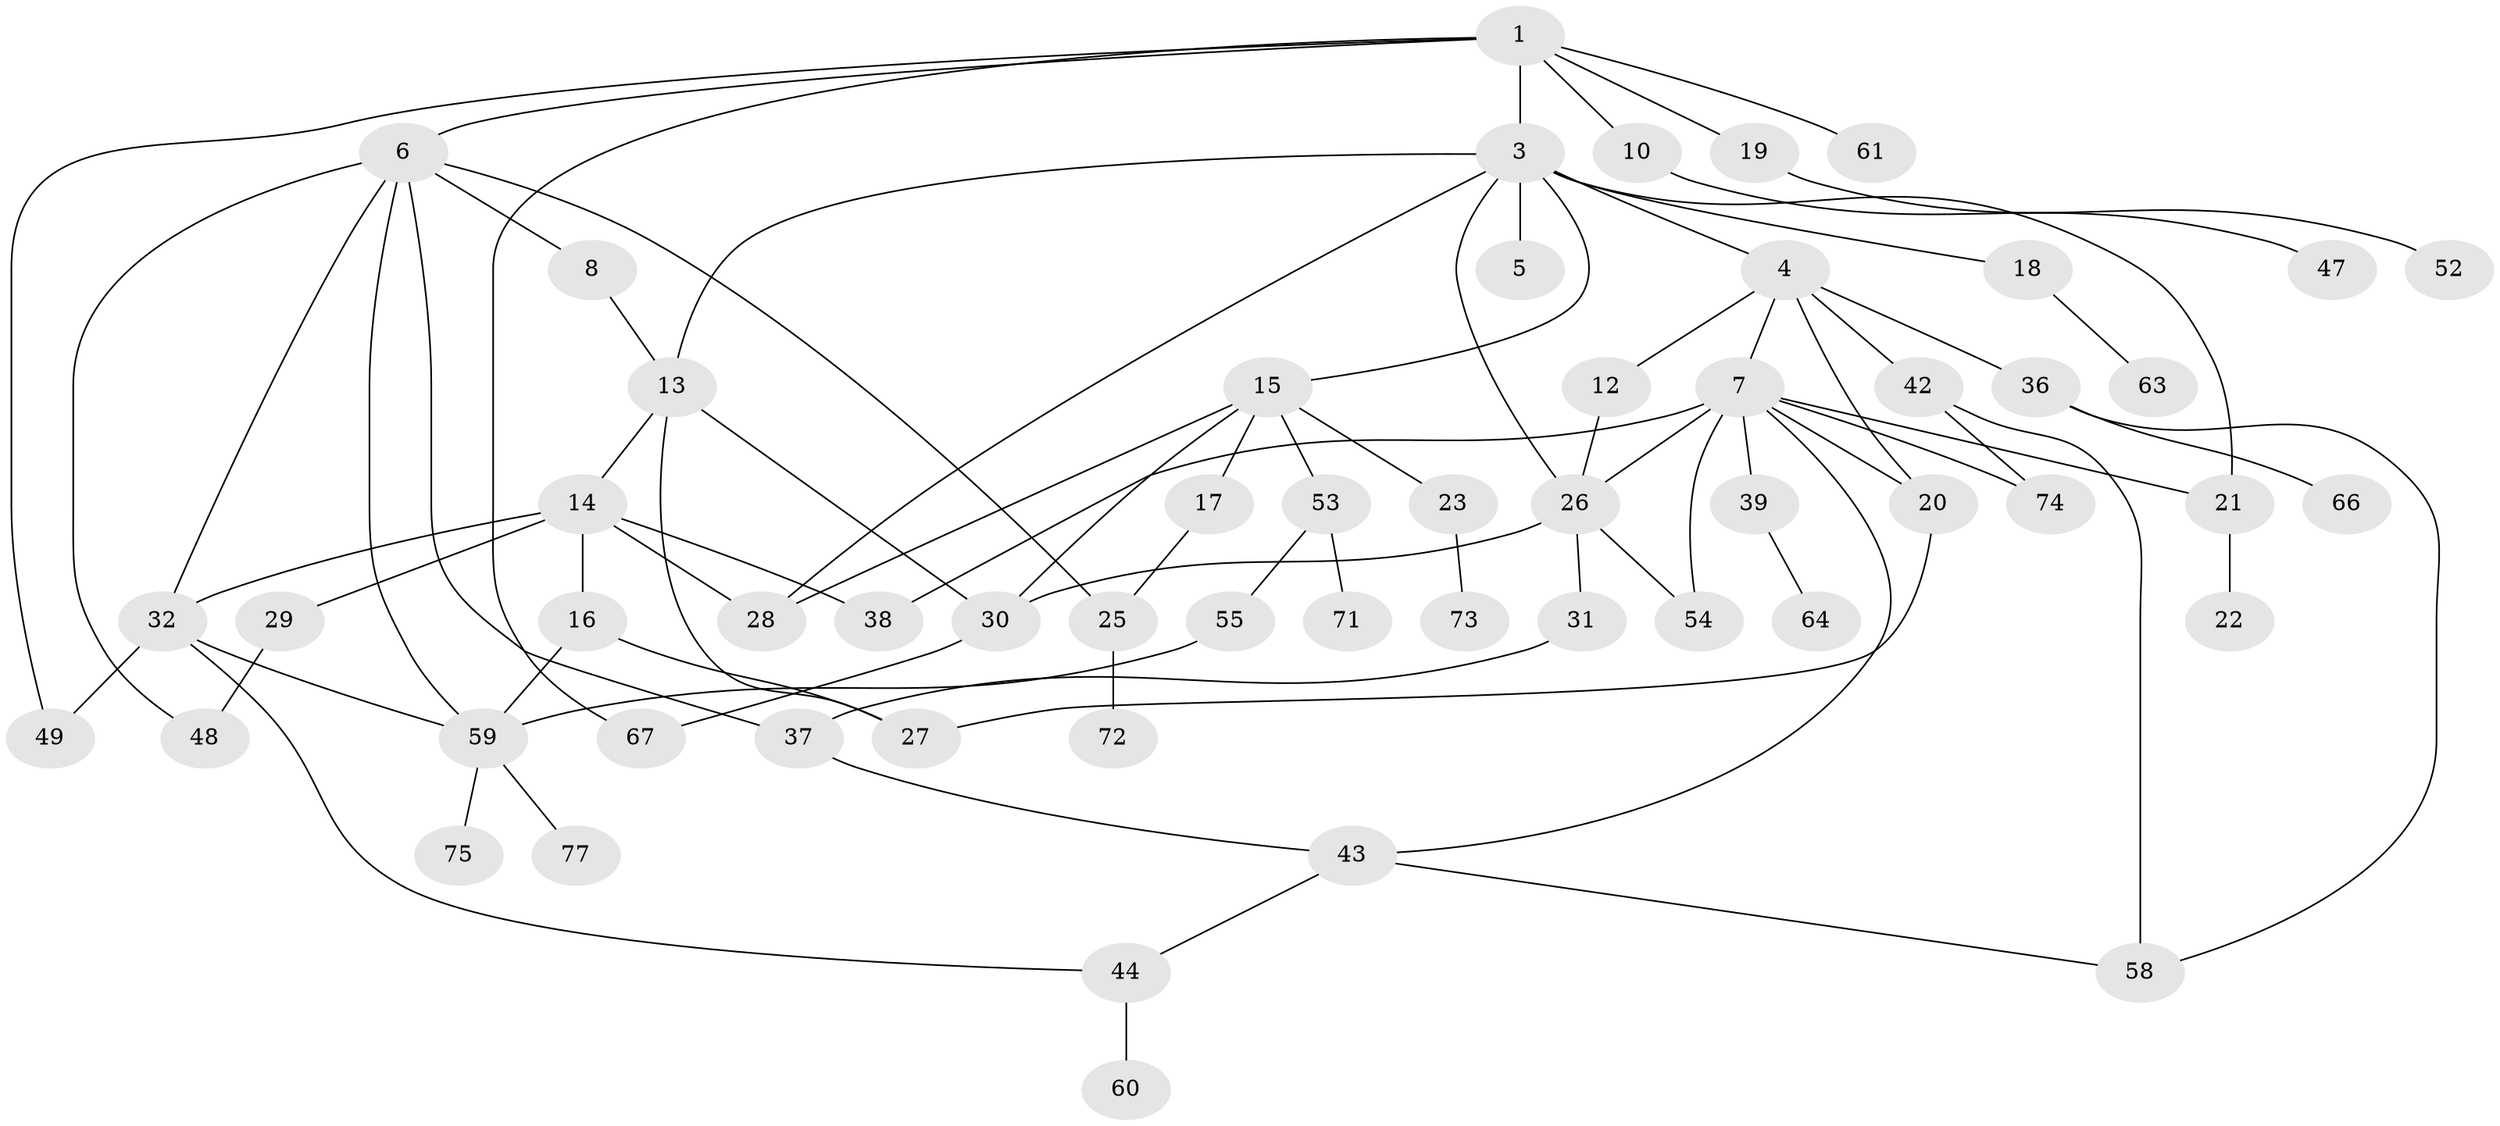 // Generated by graph-tools (version 1.1) at 2025/23/03/03/25 07:23:33]
// undirected, 56 vertices, 82 edges
graph export_dot {
graph [start="1"]
  node [color=gray90,style=filled];
  1 [super="+2"];
  3 [super="+9"];
  4 [super="+76"];
  5 [super="+35"];
  6 [super="+46"];
  7 [super="+24"];
  8;
  10 [super="+11"];
  12 [super="+51"];
  13 [super="+40"];
  14;
  15 [super="+33"];
  16;
  17;
  18;
  19;
  20 [super="+79"];
  21 [super="+65"];
  22;
  23;
  25;
  26 [super="+34"];
  27 [super="+62"];
  28 [super="+41"];
  29;
  30 [super="+81"];
  31 [super="+57"];
  32 [super="+78"];
  36;
  37 [super="+69"];
  38;
  39 [super="+50"];
  42;
  43;
  44 [super="+45"];
  47;
  48;
  49 [super="+70"];
  52;
  53;
  54 [super="+56"];
  55;
  58;
  59 [super="+68"];
  60;
  61;
  63;
  64;
  66;
  67;
  71;
  72;
  73;
  74;
  75 [super="+80"];
  77;
  1 -- 3;
  1 -- 19;
  1 -- 49;
  1 -- 67;
  1 -- 10;
  1 -- 61;
  1 -- 6;
  3 -- 4;
  3 -- 5;
  3 -- 15;
  3 -- 18;
  3 -- 21;
  3 -- 26;
  3 -- 28;
  3 -- 13;
  4 -- 7;
  4 -- 12;
  4 -- 20;
  4 -- 36;
  4 -- 42;
  6 -- 8;
  6 -- 25;
  6 -- 32;
  6 -- 37;
  6 -- 48;
  6 -- 59;
  7 -- 39;
  7 -- 21;
  7 -- 26;
  7 -- 38;
  7 -- 54;
  7 -- 74;
  7 -- 43;
  7 -- 20;
  8 -- 13;
  10 -- 47;
  12 -- 26;
  13 -- 14;
  13 -- 30;
  13 -- 27;
  14 -- 16;
  14 -- 28 [weight=2];
  14 -- 29;
  14 -- 38;
  14 -- 32;
  15 -- 17;
  15 -- 23;
  15 -- 53;
  15 -- 28;
  15 -- 30;
  16 -- 27;
  16 -- 59;
  17 -- 25;
  18 -- 63;
  19 -- 52;
  20 -- 27;
  21 -- 22;
  23 -- 73;
  25 -- 72;
  26 -- 31;
  26 -- 54;
  26 -- 30;
  29 -- 48;
  30 -- 67;
  31 -- 37;
  32 -- 44;
  32 -- 49;
  32 -- 59;
  36 -- 58;
  36 -- 66;
  37 -- 43;
  39 -- 64;
  42 -- 74;
  42 -- 58;
  43 -- 44;
  43 -- 58;
  44 -- 60;
  53 -- 55;
  53 -- 71;
  55 -- 59;
  59 -- 75;
  59 -- 77;
}
